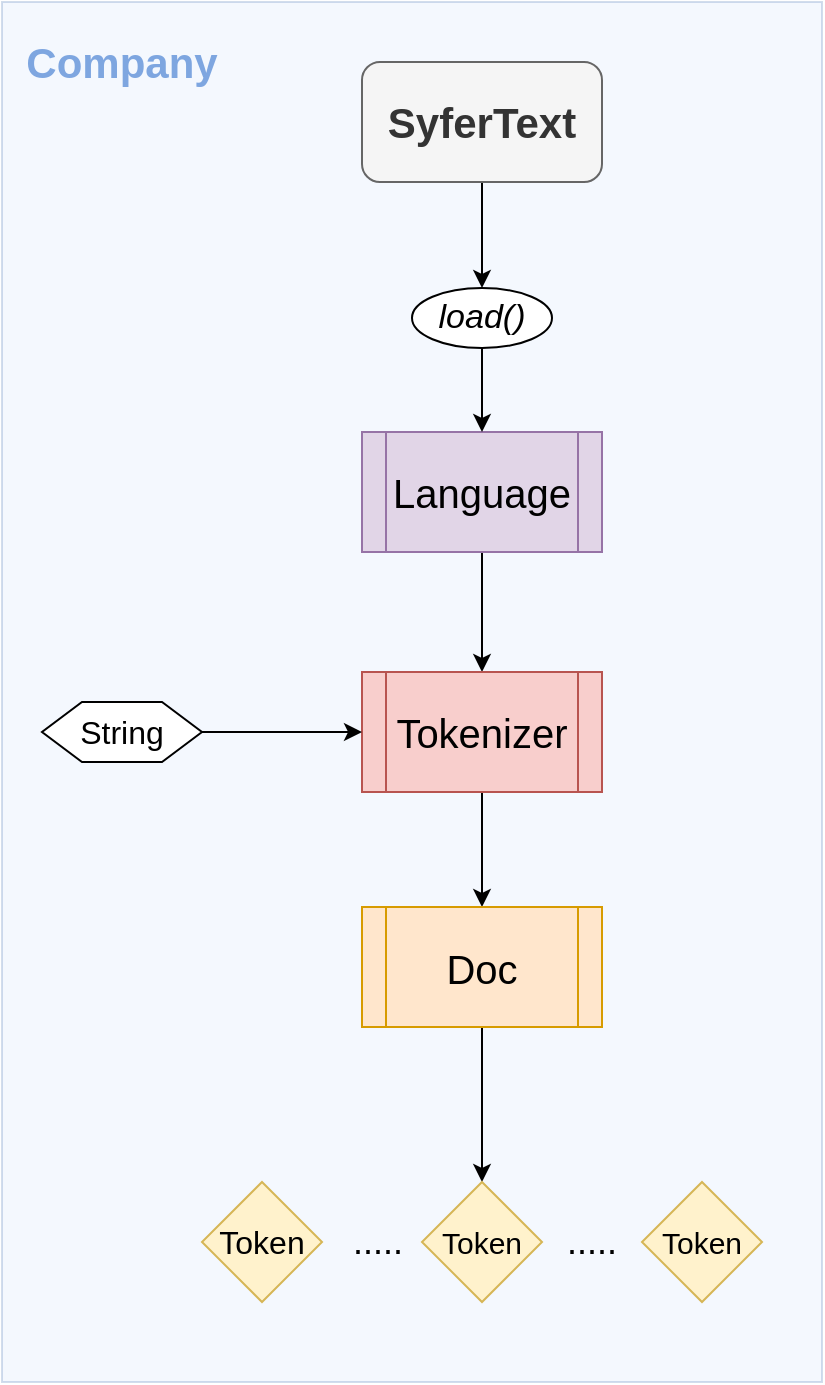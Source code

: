 <mxfile version="12.1.3" type="device" pages="1"><diagram id="I4UGLH3Y9fjI7Jb8MFnZ" name="Page-1"><mxGraphModel dx="1404" dy="703" grid="1" gridSize="10" guides="1" tooltips="1" connect="1" arrows="1" fold="1" page="1" pageScale="1" pageWidth="850" pageHeight="1100" math="0" shadow="0"><root><mxCell id="0"/><mxCell id="1" parent="0"/><mxCell id="G3fQJcWq_AhpTQ81fzsq-23" value="" style="rounded=0;whiteSpace=wrap;html=1;fillColor=#dae8fc;strokeColor=#6c8ebf;opacity=30;" vertex="1" parent="1"><mxGeometry x="330" y="30" width="410" height="690" as="geometry"/></mxCell><mxCell id="G3fQJcWq_AhpTQ81fzsq-12" style="edgeStyle=orthogonalEdgeStyle;rounded=0;orthogonalLoop=1;jettySize=auto;html=1;exitX=0.5;exitY=1;exitDx=0;exitDy=0;entryX=0.5;entryY=0;entryDx=0;entryDy=0;" edge="1" parent="1" source="G3fQJcWq_AhpTQ81fzsq-1" target="G3fQJcWq_AhpTQ81fzsq-4"><mxGeometry relative="1" as="geometry"/></mxCell><mxCell id="G3fQJcWq_AhpTQ81fzsq-1" value="&lt;font style=&quot;font-size: 21px&quot;&gt;&lt;b&gt;SyferText&lt;/b&gt;&lt;/font&gt;" style="rounded=1;whiteSpace=wrap;html=1;fillColor=#f5f5f5;strokeColor=#666666;fontColor=#333333;" vertex="1" parent="1"><mxGeometry x="510" y="60" width="120" height="60" as="geometry"/></mxCell><mxCell id="G3fQJcWq_AhpTQ81fzsq-14" style="edgeStyle=orthogonalEdgeStyle;rounded=0;orthogonalLoop=1;jettySize=auto;html=1;exitX=0.5;exitY=1;exitDx=0;exitDy=0;entryX=0.5;entryY=0;entryDx=0;entryDy=0;" edge="1" parent="1" source="G3fQJcWq_AhpTQ81fzsq-3" target="G3fQJcWq_AhpTQ81fzsq-5"><mxGeometry relative="1" as="geometry"/></mxCell><mxCell id="G3fQJcWq_AhpTQ81fzsq-3" value="&lt;span style=&quot;font-size: 20px&quot;&gt;Language&lt;/span&gt;" style="shape=process;whiteSpace=wrap;html=1;backgroundOutline=1;fillColor=#e1d5e7;strokeColor=#9673a6;" vertex="1" parent="1"><mxGeometry x="510" y="245" width="120" height="60" as="geometry"/></mxCell><mxCell id="G3fQJcWq_AhpTQ81fzsq-13" style="edgeStyle=orthogonalEdgeStyle;rounded=0;orthogonalLoop=1;jettySize=auto;html=1;exitX=0.5;exitY=1;exitDx=0;exitDy=0;entryX=0.5;entryY=0;entryDx=0;entryDy=0;" edge="1" parent="1" source="G3fQJcWq_AhpTQ81fzsq-4" target="G3fQJcWq_AhpTQ81fzsq-3"><mxGeometry relative="1" as="geometry"/></mxCell><mxCell id="G3fQJcWq_AhpTQ81fzsq-4" value="&lt;font style=&quot;font-size: 17px&quot;&gt;&lt;i&gt;load()&lt;/i&gt;&lt;/font&gt;" style="ellipse;whiteSpace=wrap;html=1;" vertex="1" parent="1"><mxGeometry x="535" y="173" width="70" height="30" as="geometry"/></mxCell><mxCell id="G3fQJcWq_AhpTQ81fzsq-15" style="edgeStyle=orthogonalEdgeStyle;rounded=0;orthogonalLoop=1;jettySize=auto;html=1;exitX=0.5;exitY=1;exitDx=0;exitDy=0;entryX=0.5;entryY=0;entryDx=0;entryDy=0;" edge="1" parent="1" source="G3fQJcWq_AhpTQ81fzsq-5" target="G3fQJcWq_AhpTQ81fzsq-6"><mxGeometry relative="1" as="geometry"/></mxCell><mxCell id="G3fQJcWq_AhpTQ81fzsq-5" value="&lt;font style=&quot;font-size: 20px&quot;&gt;Tokenizer&lt;/font&gt;" style="shape=process;whiteSpace=wrap;html=1;backgroundOutline=1;fillColor=#f8cecc;strokeColor=#b85450;" vertex="1" parent="1"><mxGeometry x="510" y="365" width="120" height="60" as="geometry"/></mxCell><mxCell id="G3fQJcWq_AhpTQ81fzsq-20" style="edgeStyle=orthogonalEdgeStyle;rounded=0;orthogonalLoop=1;jettySize=auto;html=1;exitX=0.5;exitY=1;exitDx=0;exitDy=0;entryX=0.5;entryY=0;entryDx=0;entryDy=0;" edge="1" parent="1" source="G3fQJcWq_AhpTQ81fzsq-6" target="G3fQJcWq_AhpTQ81fzsq-9"><mxGeometry relative="1" as="geometry"/></mxCell><mxCell id="G3fQJcWq_AhpTQ81fzsq-6" value="&lt;font style=&quot;font-size: 20px&quot;&gt;Doc&lt;/font&gt;" style="shape=process;whiteSpace=wrap;html=1;backgroundOutline=1;fillColor=#ffe6cc;strokeColor=#d79b00;" vertex="1" parent="1"><mxGeometry x="510" y="482.5" width="120" height="60" as="geometry"/></mxCell><mxCell id="G3fQJcWq_AhpTQ81fzsq-8" value="&lt;font style=&quot;font-size: 16px&quot;&gt;Token&lt;/font&gt;" style="rhombus;whiteSpace=wrap;html=1;fillColor=#fff2cc;strokeColor=#d6b656;" vertex="1" parent="1"><mxGeometry x="430" y="620" width="60" height="60" as="geometry"/></mxCell><mxCell id="G3fQJcWq_AhpTQ81fzsq-9" value="&lt;font style=&quot;font-size: 15px&quot;&gt;Token&lt;/font&gt;" style="rhombus;whiteSpace=wrap;html=1;fillColor=#fff2cc;strokeColor=#d6b656;" vertex="1" parent="1"><mxGeometry x="540" y="620" width="60" height="60" as="geometry"/></mxCell><mxCell id="G3fQJcWq_AhpTQ81fzsq-10" value="&lt;font style=&quot;font-size: 15px&quot;&gt;Token&lt;/font&gt;" style="rhombus;whiteSpace=wrap;html=1;fillColor=#fff2cc;strokeColor=#d6b656;" vertex="1" parent="1"><mxGeometry x="650" y="620" width="60" height="60" as="geometry"/></mxCell><mxCell id="G3fQJcWq_AhpTQ81fzsq-16" style="edgeStyle=orthogonalEdgeStyle;rounded=0;orthogonalLoop=1;jettySize=auto;html=1;exitX=1;exitY=0.5;exitDx=0;exitDy=0;entryX=0;entryY=0.5;entryDx=0;entryDy=0;" edge="1" parent="1" source="G3fQJcWq_AhpTQ81fzsq-11" target="G3fQJcWq_AhpTQ81fzsq-5"><mxGeometry relative="1" as="geometry"/></mxCell><mxCell id="G3fQJcWq_AhpTQ81fzsq-11" value="&lt;font style=&quot;font-size: 16px&quot;&gt;String&lt;/font&gt;" style="shape=hexagon;perimeter=hexagonPerimeter2;whiteSpace=wrap;html=1;" vertex="1" parent="1"><mxGeometry x="350" y="380" width="80" height="30" as="geometry"/></mxCell><mxCell id="G3fQJcWq_AhpTQ81fzsq-17" value="&lt;font style=&quot;font-size: 18px&quot;&gt;.....&lt;/font&gt;" style="text;html=1;strokeColor=none;fillColor=none;align=center;verticalAlign=middle;whiteSpace=wrap;rounded=0;" vertex="1" parent="1"><mxGeometry x="605" y="640" width="40" height="20" as="geometry"/></mxCell><mxCell id="G3fQJcWq_AhpTQ81fzsq-18" value="&lt;font style=&quot;font-size: 18px&quot;&gt;.....&lt;/font&gt;" style="text;html=1;strokeColor=none;fillColor=none;align=center;verticalAlign=middle;whiteSpace=wrap;rounded=0;" vertex="1" parent="1"><mxGeometry x="497.5" y="640" width="40" height="20" as="geometry"/></mxCell><mxCell id="G3fQJcWq_AhpTQ81fzsq-24" value="&lt;font style=&quot;font-size: 21px&quot; color=&quot;#7ea6e0&quot;&gt;&lt;b&gt;Company&lt;/b&gt;&lt;/font&gt;" style="text;html=1;strokeColor=none;fillColor=none;align=center;verticalAlign=middle;whiteSpace=wrap;rounded=0;opacity=30;" vertex="1" parent="1"><mxGeometry x="370" y="50" width="40" height="20" as="geometry"/></mxCell></root></mxGraphModel></diagram></mxfile>